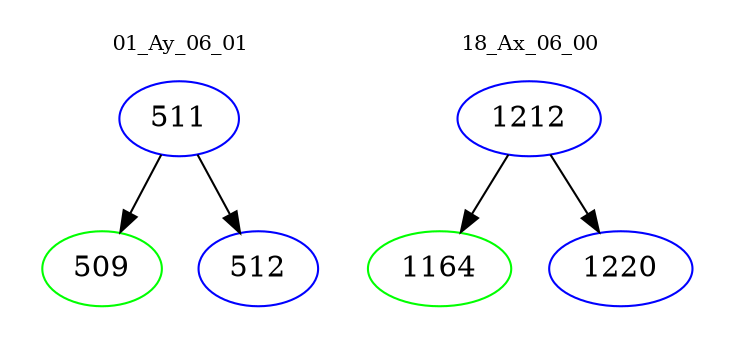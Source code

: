 digraph{
subgraph cluster_0 {
color = white
label = "01_Ay_06_01";
fontsize=10;
T0_511 [label="511", color="blue"]
T0_511 -> T0_509 [color="black"]
T0_509 [label="509", color="green"]
T0_511 -> T0_512 [color="black"]
T0_512 [label="512", color="blue"]
}
subgraph cluster_1 {
color = white
label = "18_Ax_06_00";
fontsize=10;
T1_1212 [label="1212", color="blue"]
T1_1212 -> T1_1164 [color="black"]
T1_1164 [label="1164", color="green"]
T1_1212 -> T1_1220 [color="black"]
T1_1220 [label="1220", color="blue"]
}
}
